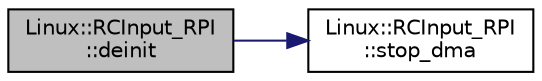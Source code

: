 digraph "Linux::RCInput_RPI::deinit"
{
 // INTERACTIVE_SVG=YES
  edge [fontname="Helvetica",fontsize="10",labelfontname="Helvetica",labelfontsize="10"];
  node [fontname="Helvetica",fontsize="10",shape=record];
  rankdir="LR";
  Node1 [label="Linux::RCInput_RPI\l::deinit",height=0.2,width=0.4,color="black", fillcolor="grey75", style="filled", fontcolor="black"];
  Node1 -> Node2 [color="midnightblue",fontsize="10",style="solid",fontname="Helvetica"];
  Node2 [label="Linux::RCInput_RPI\l::stop_dma",height=0.2,width=0.4,color="black", fillcolor="white", style="filled",URL="$classLinux_1_1RCInput__RPI.html#a4c17721f4b17a7d82504e1efb8be3781"];
}
